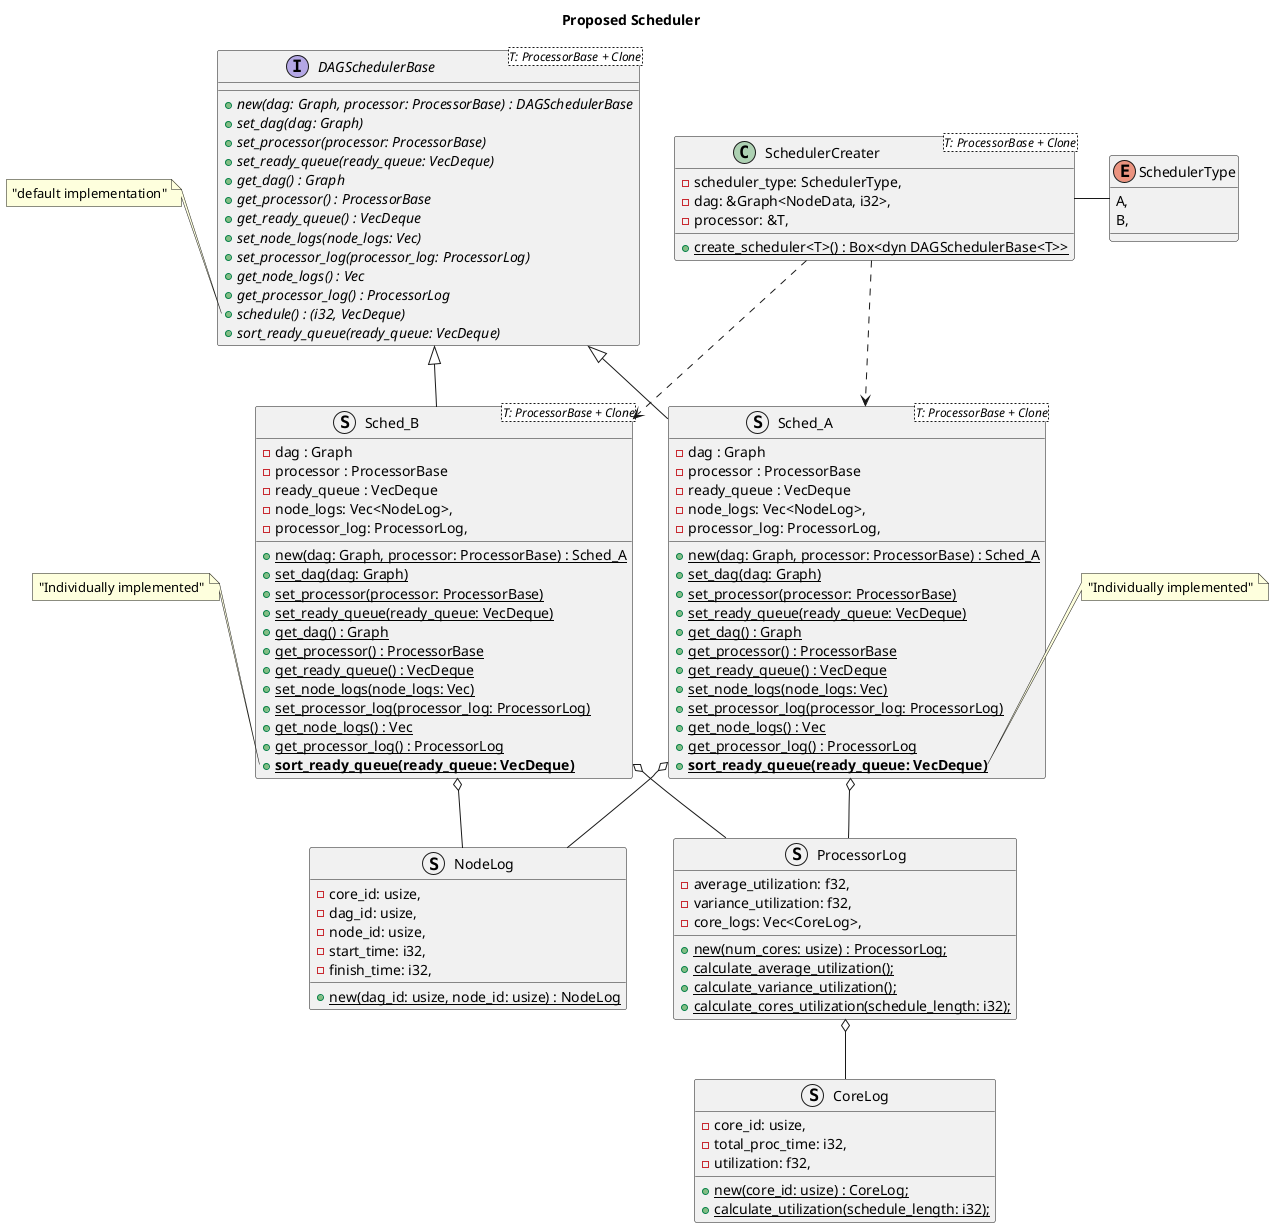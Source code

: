@startuml proposed_sched
title Proposed Scheduler

    interface DAGSchedulerBase<T: ProcessorBase + Clone> {
        + {abstract} new(dag: Graph, processor: ProcessorBase) : DAGSchedulerBase
        + {abstract} set_dag(dag: Graph)
        + {abstract} set_processor(processor: ProcessorBase)
        + {abstract} set_ready_queue(ready_queue: VecDeque)
        + {abstract} get_dag() : Graph
        + {abstract} get_processor() : ProcessorBase
        + {abstract} get_ready_queue() : VecDeque
        + {abstract} set_node_logs(node_logs: Vec)
        + {abstract} set_processor_log(processor_log: ProcessorLog)
        + {abstract} get_node_logs() : Vec
        + {abstract} get_processor_log() : ProcessorLog
        + {abstract} schedule() : (i32, VecDeque)
        + {abstract} sort_ready_queue(ready_queue: VecDeque)
    }

    note left of DAGSchedulerBase::schedule
    "default implementation"
    end note

    class SchedulerCreater<T: ProcessorBase + Clone> {
        - scheduler_type: SchedulerType,
            - dag: &Graph<NodeData, i32>,
            - processor: &T,
        + {static} create_scheduler<T>() : Box<dyn DAGSchedulerBase<T>>
    }

    enum SchedulerType {
        A,
        B,
    }

    struct Sched_A<T: ProcessorBase + Clone> {
        - dag : Graph
        - processor : ProcessorBase
        - ready_queue : VecDeque
        - node_logs: Vec<NodeLog>,
        - processor_log: ProcessorLog,
        + {static} new(dag: Graph, processor: ProcessorBase) : Sched_A
        + {static} set_dag(dag: Graph)
        + {static} set_processor(processor: ProcessorBase)
        + {static} set_ready_queue(ready_queue: VecDeque)
        + {static} get_dag() : Graph
        + {static} get_processor() : ProcessorBase
        + {static} get_ready_queue() : VecDeque
        + {static} set_node_logs(node_logs: Vec)
        + {static} set_processor_log(processor_log: ProcessorLog)
        + {static} get_node_logs() : Vec
        + {static} get_processor_log() : ProcessorLog
        + **{static} sort_ready_queue(ready_queue: VecDeque)**
    }

    note right of Sched_A::sort_ready_queue
    "Individually implemented"
    end note

    struct Sched_B<T: ProcessorBase + Clone> {
        - dag : Graph
        - processor : ProcessorBase
        - ready_queue : VecDeque
        - node_logs: Vec<NodeLog>,
        - processor_log: ProcessorLog,
        + {static} new(dag: Graph, processor: ProcessorBase) : Sched_A
        + {static} set_dag(dag: Graph)
        + {static} set_processor(processor: ProcessorBase)
        + {static} set_ready_queue(ready_queue: VecDeque)
        + {static} get_dag() : Graph
        + {static} get_processor() : ProcessorBase
        + {static} get_ready_queue() : VecDeque
        + {static} set_node_logs(node_logs: Vec)
        + {static} set_processor_log(processor_log: ProcessorLog)
        + {static} get_node_logs() : Vec
        + {static} get_processor_log() : ProcessorLog
        + **{static} sort_ready_queue(ready_queue: VecDeque)**
    }

    note left of Sched_B::sort_ready_queue
    "Individually implemented"
    end note
    
    struct NodeLog {
        - core_id: usize,
        - dag_id: usize,
        - node_id: usize,
        - start_time: i32,
        - finish_time: i32,

        + {static} new(dag_id: usize, node_id: usize) : NodeLog
    }

    struct ProcessorLog {
        - average_utilization: f32,
        - variance_utilization: f32,
        - core_logs: Vec<CoreLog>,

        + {static} new(num_cores: usize) : ProcessorLog;
        + {static} calculate_average_utilization();
        + {static} calculate_variance_utilization();
        + {static} calculate_cores_utilization(schedule_length: i32);
    }

    struct CoreLog {
        - core_id: usize,
        - total_proc_time: i32,
        - utilization: f32,

        + {static} new(core_id: usize) : CoreLog;
        + {static} calculate_utilization(schedule_length: i32);
    }  

    DAGSchedulerBase <|-down- Sched_A
    DAGSchedulerBase <|-down- Sched_B
    Sched_A o-down- NodeLog
    Sched_B o-down- NodeLog

    Sched_A o-down- ProcessorLog
    Sched_B o-down- ProcessorLog
    ProcessorLog o-down- CoreLog

    SchedulerCreater -right- SchedulerType
    SchedulerCreater .down.> Sched_A
    SchedulerCreater .down.> Sched_B

    DAGSchedulerBase -right[hidden]- SchedulerCreater

@enduml